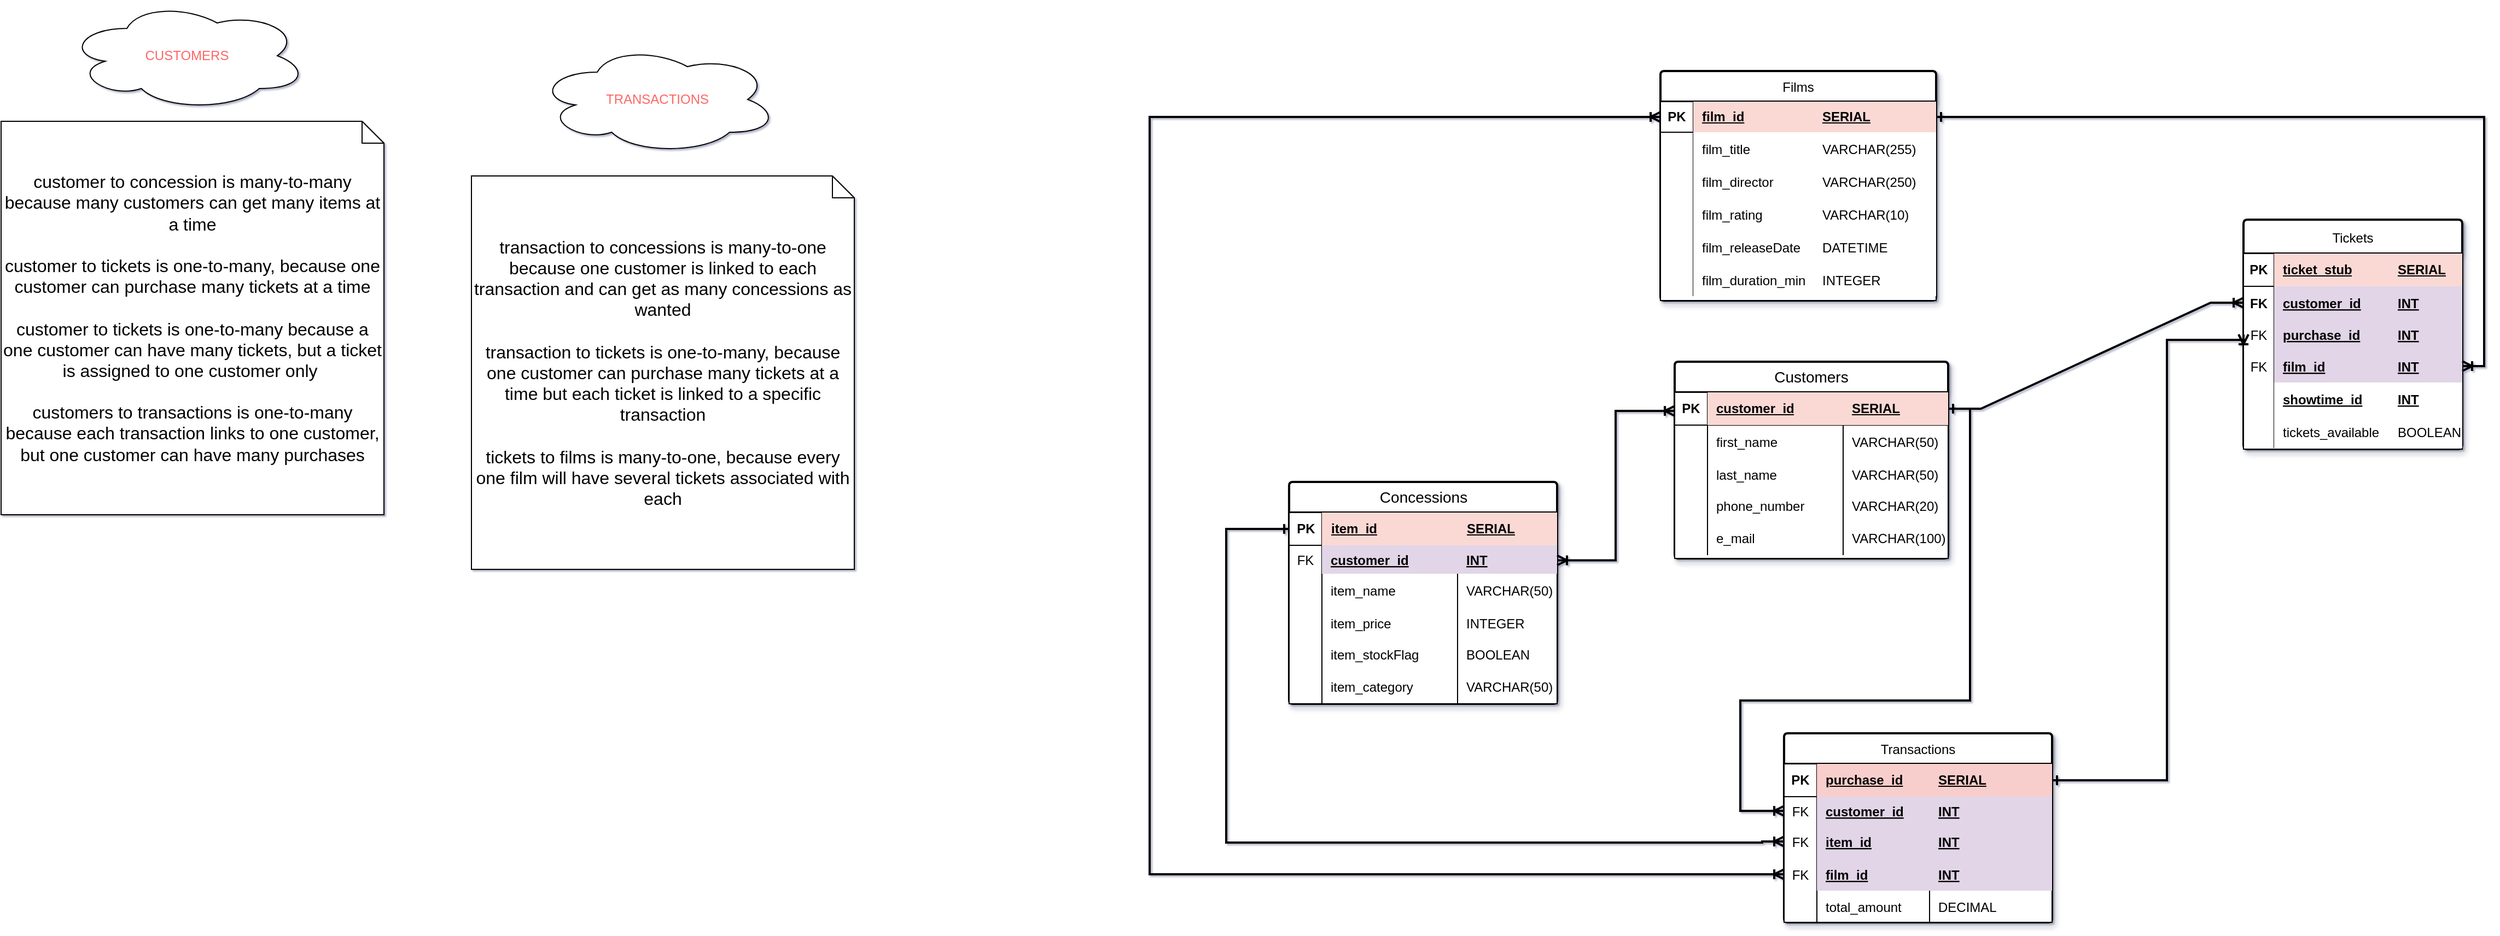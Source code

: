 <mxfile version="24.3.1" type="device">
  <diagram name="Page-1" id="Vcl4QkmsITG5C5KjoyE-">
    <mxGraphModel dx="6514" dy="2514" grid="1" gridSize="10" guides="1" tooltips="1" connect="1" arrows="1" fold="1" page="0" pageScale="1" pageWidth="850" pageHeight="1100" math="0" shadow="1">
      <root>
        <mxCell id="0" />
        <mxCell id="1" parent="0" />
        <mxCell id="CMCCV1AC_7-21UZMtYnl-94" value="&lt;span style=&quot;font-size: 12px;&quot;&gt;Tickets&lt;/span&gt;" style="swimlane;childLayout=stackLayout;horizontal=1;startSize=31;horizontalStack=0;rounded=1;fontSize=14;fontStyle=0;strokeWidth=2;resizeParent=0;resizeLast=1;shadow=1;dashed=0;align=center;arcSize=4;whiteSpace=wrap;html=1;" parent="1" vertex="1">
          <mxGeometry x="-1910" y="-970" width="200" height="210" as="geometry" />
        </mxCell>
        <mxCell id="CMCCV1AC_7-21UZMtYnl-18" value="" style="shape=table;startSize=0;container=1;collapsible=1;childLayout=tableLayout;fixedRows=1;rowLines=0;fontStyle=0;align=center;resizeLast=1;collapsible=0;" parent="CMCCV1AC_7-21UZMtYnl-94" vertex="1">
          <mxGeometry y="31" width="200" height="179" as="geometry" />
        </mxCell>
        <mxCell id="CMCCV1AC_7-21UZMtYnl-19" value="" style="shape=tableRow;horizontal=0;startSize=0;swimlaneHead=0;swimlaneBody=0;fillColor=none;collapsible=0;dropTarget=0;points=[[0,0.5],[1,0.5]];portConstraint=eastwest;top=0;left=0;right=0;bottom=1;" parent="CMCCV1AC_7-21UZMtYnl-18" vertex="1">
          <mxGeometry width="200" height="30" as="geometry" />
        </mxCell>
        <mxCell id="CMCCV1AC_7-21UZMtYnl-20" value="PK" style="shape=partialRectangle;connectable=0;fillColor=none;top=0;left=0;bottom=0;right=0;fontStyle=1;overflow=hidden;whiteSpace=wrap;html=1;" parent="CMCCV1AC_7-21UZMtYnl-19" vertex="1">
          <mxGeometry width="28.0" height="30" as="geometry">
            <mxRectangle width="28.0" height="30" as="alternateBounds" />
          </mxGeometry>
        </mxCell>
        <mxCell id="CMCCV1AC_7-21UZMtYnl-21" value="ticket_stub" style="shape=partialRectangle;connectable=0;fillColor=#fad9d5;top=0;left=0;bottom=0;right=0;align=left;spacingLeft=6;fontStyle=5;overflow=hidden;whiteSpace=wrap;html=1;strokeColor=#ae4132;" parent="CMCCV1AC_7-21UZMtYnl-19" vertex="1">
          <mxGeometry x="28.0" width="105.0" height="30" as="geometry">
            <mxRectangle width="105.0" height="30" as="alternateBounds" />
          </mxGeometry>
        </mxCell>
        <mxCell id="EfB_3PXfnWtVIMFOBo5a-264" value="SERIAL" style="shape=partialRectangle;connectable=0;fillColor=#fad9d5;top=0;left=0;bottom=0;right=0;align=left;spacingLeft=6;fontStyle=5;overflow=hidden;whiteSpace=wrap;html=1;strokeColor=#ae4132;" parent="CMCCV1AC_7-21UZMtYnl-19" vertex="1">
          <mxGeometry x="133" width="67" height="30" as="geometry">
            <mxRectangle width="67" height="30" as="alternateBounds" />
          </mxGeometry>
        </mxCell>
        <mxCell id="CMCCV1AC_7-21UZMtYnl-213" value="" style="shape=tableRow;horizontal=0;startSize=0;swimlaneHead=0;swimlaneBody=0;fillColor=none;collapsible=0;dropTarget=0;points=[[0,0.5],[1,0.5]];portConstraint=eastwest;top=0;left=0;right=0;bottom=0;" parent="CMCCV1AC_7-21UZMtYnl-18" vertex="1">
          <mxGeometry y="30" width="200" height="30" as="geometry" />
        </mxCell>
        <mxCell id="CMCCV1AC_7-21UZMtYnl-214" value="FK" style="shape=partialRectangle;connectable=0;fillColor=none;top=0;left=0;bottom=0;right=0;editable=1;overflow=hidden;fontStyle=1" parent="CMCCV1AC_7-21UZMtYnl-213" vertex="1">
          <mxGeometry width="28.0" height="30" as="geometry">
            <mxRectangle width="28.0" height="30" as="alternateBounds" />
          </mxGeometry>
        </mxCell>
        <mxCell id="CMCCV1AC_7-21UZMtYnl-215" value="customer_id" style="shape=partialRectangle;connectable=0;fillColor=#e1d5e7;top=0;left=0;bottom=0;right=0;align=left;spacingLeft=6;overflow=hidden;fontStyle=5;strokeColor=#9673a6;" parent="CMCCV1AC_7-21UZMtYnl-213" vertex="1">
          <mxGeometry x="28.0" width="105.0" height="30" as="geometry">
            <mxRectangle width="105.0" height="30" as="alternateBounds" />
          </mxGeometry>
        </mxCell>
        <mxCell id="EfB_3PXfnWtVIMFOBo5a-265" value="INT" style="shape=partialRectangle;connectable=0;fillColor=#e1d5e7;top=0;left=0;bottom=0;right=0;align=left;spacingLeft=6;overflow=hidden;fontStyle=5;strokeColor=#9673a6;" parent="CMCCV1AC_7-21UZMtYnl-213" vertex="1">
          <mxGeometry x="133" width="67" height="30" as="geometry">
            <mxRectangle width="67" height="30" as="alternateBounds" />
          </mxGeometry>
        </mxCell>
        <mxCell id="CMCCV1AC_7-21UZMtYnl-216" value="" style="shape=tableRow;horizontal=0;startSize=0;swimlaneHead=0;swimlaneBody=0;fillColor=none;collapsible=0;dropTarget=0;points=[[0,0.5],[1,0.5]];portConstraint=eastwest;top=0;left=0;right=0;bottom=0;" parent="CMCCV1AC_7-21UZMtYnl-18" vertex="1">
          <mxGeometry y="60" width="200" height="28" as="geometry" />
        </mxCell>
        <mxCell id="CMCCV1AC_7-21UZMtYnl-217" value="FK" style="shape=partialRectangle;connectable=0;fillColor=none;top=0;left=0;bottom=0;right=0;editable=1;overflow=hidden;perimeterSpacing=2;strokeWidth=2;" parent="CMCCV1AC_7-21UZMtYnl-216" vertex="1">
          <mxGeometry width="28.0" height="28" as="geometry">
            <mxRectangle width="28.0" height="28" as="alternateBounds" />
          </mxGeometry>
        </mxCell>
        <mxCell id="CMCCV1AC_7-21UZMtYnl-218" value="purchase_id" style="shape=partialRectangle;connectable=0;fillColor=#e1d5e7;top=0;left=0;bottom=0;right=0;align=left;spacingLeft=6;overflow=hidden;strokeColor=#9673a6;fontStyle=5" parent="CMCCV1AC_7-21UZMtYnl-216" vertex="1">
          <mxGeometry x="28.0" width="105.0" height="28" as="geometry">
            <mxRectangle width="105.0" height="28" as="alternateBounds" />
          </mxGeometry>
        </mxCell>
        <mxCell id="EfB_3PXfnWtVIMFOBo5a-266" value="INT" style="shape=partialRectangle;connectable=0;fillColor=#e1d5e7;top=0;left=0;bottom=0;right=0;align=left;spacingLeft=6;overflow=hidden;strokeColor=#9673a6;fontStyle=5" parent="CMCCV1AC_7-21UZMtYnl-216" vertex="1">
          <mxGeometry x="133" width="67" height="28" as="geometry">
            <mxRectangle width="67" height="28" as="alternateBounds" />
          </mxGeometry>
        </mxCell>
        <mxCell id="CMCCV1AC_7-21UZMtYnl-222" value="" style="shape=tableRow;horizontal=0;startSize=0;swimlaneHead=0;swimlaneBody=0;fillColor=none;collapsible=0;dropTarget=0;points=[[0,0.5],[1,0.5]];portConstraint=eastwest;top=0;left=0;right=0;bottom=0;" parent="CMCCV1AC_7-21UZMtYnl-18" vertex="1">
          <mxGeometry y="88" width="200" height="30" as="geometry" />
        </mxCell>
        <mxCell id="CMCCV1AC_7-21UZMtYnl-223" value="FK" style="shape=partialRectangle;connectable=0;fillColor=none;top=0;left=0;bottom=0;right=0;editable=1;overflow=hidden;" parent="CMCCV1AC_7-21UZMtYnl-222" vertex="1">
          <mxGeometry width="28.0" height="30" as="geometry">
            <mxRectangle width="28.0" height="30" as="alternateBounds" />
          </mxGeometry>
        </mxCell>
        <mxCell id="CMCCV1AC_7-21UZMtYnl-224" value="film_id" style="shape=partialRectangle;connectable=0;fillColor=#e1d5e7;top=0;left=0;bottom=0;right=0;align=left;spacingLeft=6;overflow=hidden;fontStyle=5;strokeColor=#9673a6;" parent="CMCCV1AC_7-21UZMtYnl-222" vertex="1">
          <mxGeometry x="28.0" width="105.0" height="30" as="geometry">
            <mxRectangle width="105.0" height="30" as="alternateBounds" />
          </mxGeometry>
        </mxCell>
        <mxCell id="EfB_3PXfnWtVIMFOBo5a-267" value="INT" style="shape=partialRectangle;connectable=0;fillColor=#e1d5e7;top=0;left=0;bottom=0;right=0;align=left;spacingLeft=6;overflow=hidden;fontStyle=5;strokeColor=#9673a6;" parent="CMCCV1AC_7-21UZMtYnl-222" vertex="1">
          <mxGeometry x="133" width="67" height="30" as="geometry">
            <mxRectangle width="67" height="30" as="alternateBounds" />
          </mxGeometry>
        </mxCell>
        <mxCell id="CMCCV1AC_7-21UZMtYnl-225" value="" style="shape=tableRow;horizontal=0;startSize=0;swimlaneHead=0;swimlaneBody=0;fillColor=none;collapsible=0;dropTarget=0;points=[[0,0.5],[1,0.5]];portConstraint=eastwest;top=0;left=0;right=0;bottom=0;" parent="CMCCV1AC_7-21UZMtYnl-18" vertex="1">
          <mxGeometry y="118" width="200" height="30" as="geometry" />
        </mxCell>
        <mxCell id="CMCCV1AC_7-21UZMtYnl-226" value="" style="shape=partialRectangle;connectable=0;fillColor=none;top=0;left=0;bottom=0;right=0;editable=1;overflow=hidden;" parent="CMCCV1AC_7-21UZMtYnl-225" vertex="1">
          <mxGeometry width="28.0" height="30" as="geometry">
            <mxRectangle width="28.0" height="30" as="alternateBounds" />
          </mxGeometry>
        </mxCell>
        <mxCell id="CMCCV1AC_7-21UZMtYnl-227" value="showtime_id" style="shape=partialRectangle;connectable=0;top=0;left=0;bottom=0;right=0;align=left;spacingLeft=6;overflow=hidden;fontStyle=5" parent="CMCCV1AC_7-21UZMtYnl-225" vertex="1">
          <mxGeometry x="28.0" width="105.0" height="30" as="geometry">
            <mxRectangle width="105.0" height="30" as="alternateBounds" />
          </mxGeometry>
        </mxCell>
        <mxCell id="EfB_3PXfnWtVIMFOBo5a-268" value="INT" style="shape=partialRectangle;connectable=0;top=0;left=0;bottom=0;right=0;align=left;spacingLeft=6;overflow=hidden;fontStyle=5" parent="CMCCV1AC_7-21UZMtYnl-225" vertex="1">
          <mxGeometry x="133" width="67" height="30" as="geometry">
            <mxRectangle width="67" height="30" as="alternateBounds" />
          </mxGeometry>
        </mxCell>
        <mxCell id="EfB_3PXfnWtVIMFOBo5a-60" value="" style="shape=tableRow;horizontal=0;startSize=0;swimlaneHead=0;swimlaneBody=0;fillColor=none;collapsible=0;dropTarget=0;points=[[0,0.5],[1,0.5]];portConstraint=eastwest;top=0;left=0;right=0;bottom=0;" parent="CMCCV1AC_7-21UZMtYnl-18" vertex="1">
          <mxGeometry y="148" width="200" height="30" as="geometry" />
        </mxCell>
        <mxCell id="EfB_3PXfnWtVIMFOBo5a-61" value="" style="shape=partialRectangle;connectable=0;fillColor=none;top=0;left=0;bottom=0;right=0;editable=1;overflow=hidden;" parent="EfB_3PXfnWtVIMFOBo5a-60" vertex="1">
          <mxGeometry width="28.0" height="30" as="geometry">
            <mxRectangle width="28.0" height="30" as="alternateBounds" />
          </mxGeometry>
        </mxCell>
        <mxCell id="EfB_3PXfnWtVIMFOBo5a-62" value="tickets_available" style="shape=partialRectangle;connectable=0;top=0;left=0;bottom=0;right=0;align=left;spacingLeft=6;overflow=hidden;fontStyle=0" parent="EfB_3PXfnWtVIMFOBo5a-60" vertex="1">
          <mxGeometry x="28.0" width="105.0" height="30" as="geometry">
            <mxRectangle width="105.0" height="30" as="alternateBounds" />
          </mxGeometry>
        </mxCell>
        <mxCell id="EfB_3PXfnWtVIMFOBo5a-269" value="BOOLEAN" style="shape=partialRectangle;connectable=0;top=0;left=0;bottom=0;right=0;align=left;spacingLeft=6;overflow=hidden;fontStyle=0" parent="EfB_3PXfnWtVIMFOBo5a-60" vertex="1">
          <mxGeometry x="133" width="67" height="30" as="geometry">
            <mxRectangle width="67" height="30" as="alternateBounds" />
          </mxGeometry>
        </mxCell>
        <mxCell id="CMCCV1AC_7-21UZMtYnl-95" value="&lt;span style=&quot;font-size: 12px;&quot;&gt;Films&lt;/span&gt;" style="swimlane;childLayout=stackLayout;horizontal=1;startSize=28;horizontalStack=0;rounded=1;fontSize=14;fontStyle=0;strokeWidth=2;resizeParent=0;resizeLast=1;shadow=1;dashed=0;align=center;arcSize=4;whiteSpace=wrap;html=1;" parent="1" vertex="1">
          <mxGeometry x="-2443" y="-1106" width="252" height="210" as="geometry">
            <mxRectangle x="-1407" y="-385" width="70" height="50" as="alternateBounds" />
          </mxGeometry>
        </mxCell>
        <mxCell id="CMCCV1AC_7-21UZMtYnl-176" value="" style="shape=table;startSize=0;container=1;collapsible=1;childLayout=tableLayout;fixedRows=1;rowLines=0;fontStyle=0;align=center;resizeLast=1;collapsible=0;whiteSpace=wrap;html=1;" parent="CMCCV1AC_7-21UZMtYnl-95" vertex="1">
          <mxGeometry y="28" width="252" height="182" as="geometry" />
        </mxCell>
        <mxCell id="CMCCV1AC_7-21UZMtYnl-11" value="" style="shape=tableRow;horizontal=0;startSize=0;swimlaneHead=0;swimlaneBody=0;fillColor=none;collapsible=0;dropTarget=0;points=[[0,0.5],[1,0.5]];portConstraint=eastwest;top=0;left=0;right=0;bottom=1;" parent="CMCCV1AC_7-21UZMtYnl-176" vertex="1">
          <mxGeometry width="252" height="28" as="geometry" />
        </mxCell>
        <mxCell id="CMCCV1AC_7-21UZMtYnl-12" value="PK" style="shape=partialRectangle;connectable=0;fillColor=none;top=0;left=0;bottom=0;right=0;fontStyle=1;overflow=hidden;whiteSpace=wrap;html=1;" parent="CMCCV1AC_7-21UZMtYnl-11" vertex="1">
          <mxGeometry width="30" height="28" as="geometry">
            <mxRectangle width="30" height="28" as="alternateBounds" />
          </mxGeometry>
        </mxCell>
        <mxCell id="CMCCV1AC_7-21UZMtYnl-13" value="film_id" style="shape=partialRectangle;connectable=0;fillColor=#fad9d5;top=0;left=0;bottom=0;right=0;align=left;spacingLeft=6;fontStyle=5;overflow=hidden;whiteSpace=wrap;html=1;strokeColor=#ae4132;" parent="CMCCV1AC_7-21UZMtYnl-11" vertex="1">
          <mxGeometry x="30" width="110" height="28" as="geometry">
            <mxRectangle width="110" height="28" as="alternateBounds" />
          </mxGeometry>
        </mxCell>
        <mxCell id="EfB_3PXfnWtVIMFOBo5a-270" value="SERIAL" style="shape=partialRectangle;connectable=0;fillColor=#fad9d5;top=0;left=0;bottom=0;right=0;align=left;spacingLeft=6;fontStyle=5;overflow=hidden;whiteSpace=wrap;html=1;strokeColor=#ae4132;" parent="CMCCV1AC_7-21UZMtYnl-11" vertex="1">
          <mxGeometry x="140" width="112" height="28" as="geometry">
            <mxRectangle width="112" height="28" as="alternateBounds" />
          </mxGeometry>
        </mxCell>
        <mxCell id="CMCCV1AC_7-21UZMtYnl-177" value="" style="shape=tableRow;horizontal=0;startSize=0;swimlaneHead=0;swimlaneBody=0;fillColor=none;collapsible=0;dropTarget=0;points=[[0,0.5],[1,0.5]];portConstraint=eastwest;top=0;left=0;right=0;bottom=0;" parent="CMCCV1AC_7-21UZMtYnl-176" vertex="1">
          <mxGeometry y="28" width="252" height="30" as="geometry" />
        </mxCell>
        <mxCell id="CMCCV1AC_7-21UZMtYnl-178" value="" style="shape=partialRectangle;connectable=0;fillColor=none;top=0;left=0;bottom=0;right=0;editable=1;overflow=hidden;" parent="CMCCV1AC_7-21UZMtYnl-177" vertex="1">
          <mxGeometry width="30" height="30" as="geometry">
            <mxRectangle width="30" height="30" as="alternateBounds" />
          </mxGeometry>
        </mxCell>
        <mxCell id="CMCCV1AC_7-21UZMtYnl-179" value="film_title" style="shape=partialRectangle;connectable=0;top=0;left=0;bottom=0;right=0;align=left;spacingLeft=6;overflow=hidden;" parent="CMCCV1AC_7-21UZMtYnl-177" vertex="1">
          <mxGeometry x="30" width="110" height="30" as="geometry">
            <mxRectangle width="110" height="30" as="alternateBounds" />
          </mxGeometry>
        </mxCell>
        <mxCell id="EfB_3PXfnWtVIMFOBo5a-271" value="VARCHAR(255)" style="shape=partialRectangle;connectable=0;top=0;left=0;bottom=0;right=0;align=left;spacingLeft=6;overflow=hidden;" parent="CMCCV1AC_7-21UZMtYnl-177" vertex="1">
          <mxGeometry x="140" width="112" height="30" as="geometry">
            <mxRectangle width="112" height="30" as="alternateBounds" />
          </mxGeometry>
        </mxCell>
        <mxCell id="CMCCV1AC_7-21UZMtYnl-180" value="" style="shape=tableRow;horizontal=0;startSize=0;swimlaneHead=0;swimlaneBody=0;fillColor=none;collapsible=0;dropTarget=0;points=[[0,0.5],[1,0.5]];portConstraint=eastwest;top=0;left=0;right=0;bottom=0;" parent="CMCCV1AC_7-21UZMtYnl-176" vertex="1">
          <mxGeometry y="58" width="252" height="30" as="geometry" />
        </mxCell>
        <mxCell id="CMCCV1AC_7-21UZMtYnl-181" value="" style="shape=partialRectangle;connectable=0;fillColor=none;top=0;left=0;bottom=0;right=0;editable=1;overflow=hidden;" parent="CMCCV1AC_7-21UZMtYnl-180" vertex="1">
          <mxGeometry width="30" height="30" as="geometry">
            <mxRectangle width="30" height="30" as="alternateBounds" />
          </mxGeometry>
        </mxCell>
        <mxCell id="CMCCV1AC_7-21UZMtYnl-182" value="film_director" style="shape=partialRectangle;connectable=0;top=0;left=0;bottom=0;right=0;align=left;spacingLeft=6;overflow=hidden;" parent="CMCCV1AC_7-21UZMtYnl-180" vertex="1">
          <mxGeometry x="30" width="110" height="30" as="geometry">
            <mxRectangle width="110" height="30" as="alternateBounds" />
          </mxGeometry>
        </mxCell>
        <mxCell id="EfB_3PXfnWtVIMFOBo5a-272" value="VARCHAR(250)" style="shape=partialRectangle;connectable=0;top=0;left=0;bottom=0;right=0;align=left;spacingLeft=6;overflow=hidden;" parent="CMCCV1AC_7-21UZMtYnl-180" vertex="1">
          <mxGeometry x="140" width="112" height="30" as="geometry">
            <mxRectangle width="112" height="30" as="alternateBounds" />
          </mxGeometry>
        </mxCell>
        <mxCell id="CMCCV1AC_7-21UZMtYnl-183" value="" style="shape=tableRow;horizontal=0;startSize=0;swimlaneHead=0;swimlaneBody=0;fillColor=none;collapsible=0;dropTarget=0;points=[[0,0.5],[1,0.5]];portConstraint=eastwest;top=0;left=0;right=0;bottom=0;" parent="CMCCV1AC_7-21UZMtYnl-176" vertex="1">
          <mxGeometry y="88" width="252" height="30" as="geometry" />
        </mxCell>
        <mxCell id="CMCCV1AC_7-21UZMtYnl-184" value="" style="shape=partialRectangle;connectable=0;fillColor=none;top=0;left=0;bottom=0;right=0;editable=1;overflow=hidden;" parent="CMCCV1AC_7-21UZMtYnl-183" vertex="1">
          <mxGeometry width="30" height="30" as="geometry">
            <mxRectangle width="30" height="30" as="alternateBounds" />
          </mxGeometry>
        </mxCell>
        <mxCell id="CMCCV1AC_7-21UZMtYnl-185" value="film_rating" style="shape=partialRectangle;connectable=0;top=0;left=0;bottom=0;right=0;align=left;spacingLeft=6;overflow=hidden;" parent="CMCCV1AC_7-21UZMtYnl-183" vertex="1">
          <mxGeometry x="30" width="110" height="30" as="geometry">
            <mxRectangle width="110" height="30" as="alternateBounds" />
          </mxGeometry>
        </mxCell>
        <mxCell id="EfB_3PXfnWtVIMFOBo5a-273" value="VARCHAR(10)" style="shape=partialRectangle;connectable=0;top=0;left=0;bottom=0;right=0;align=left;spacingLeft=6;overflow=hidden;" parent="CMCCV1AC_7-21UZMtYnl-183" vertex="1">
          <mxGeometry x="140" width="112" height="30" as="geometry">
            <mxRectangle width="112" height="30" as="alternateBounds" />
          </mxGeometry>
        </mxCell>
        <mxCell id="CMCCV1AC_7-21UZMtYnl-186" value="" style="shape=tableRow;horizontal=0;startSize=0;swimlaneHead=0;swimlaneBody=0;fillColor=none;collapsible=0;dropTarget=0;points=[[0,0.5],[1,0.5]];portConstraint=eastwest;top=0;left=0;right=0;bottom=0;" parent="CMCCV1AC_7-21UZMtYnl-176" vertex="1">
          <mxGeometry y="118" width="252" height="30" as="geometry" />
        </mxCell>
        <mxCell id="CMCCV1AC_7-21UZMtYnl-187" value="" style="shape=partialRectangle;connectable=0;fillColor=none;top=0;left=0;bottom=0;right=0;editable=1;overflow=hidden;" parent="CMCCV1AC_7-21UZMtYnl-186" vertex="1">
          <mxGeometry width="30" height="30" as="geometry">
            <mxRectangle width="30" height="30" as="alternateBounds" />
          </mxGeometry>
        </mxCell>
        <mxCell id="CMCCV1AC_7-21UZMtYnl-188" value="film_releaseDate" style="shape=partialRectangle;connectable=0;top=0;left=0;bottom=0;right=0;align=left;spacingLeft=6;overflow=hidden;" parent="CMCCV1AC_7-21UZMtYnl-186" vertex="1">
          <mxGeometry x="30" width="110" height="30" as="geometry">
            <mxRectangle width="110" height="30" as="alternateBounds" />
          </mxGeometry>
        </mxCell>
        <mxCell id="EfB_3PXfnWtVIMFOBo5a-274" value="DATETIME" style="shape=partialRectangle;connectable=0;top=0;left=0;bottom=0;right=0;align=left;spacingLeft=6;overflow=hidden;" parent="CMCCV1AC_7-21UZMtYnl-186" vertex="1">
          <mxGeometry x="140" width="112" height="30" as="geometry">
            <mxRectangle width="112" height="30" as="alternateBounds" />
          </mxGeometry>
        </mxCell>
        <mxCell id="CMCCV1AC_7-21UZMtYnl-189" value="" style="shape=tableRow;horizontal=0;startSize=0;swimlaneHead=0;swimlaneBody=0;fillColor=none;collapsible=0;dropTarget=0;points=[[0,0.5],[1,0.5]];portConstraint=eastwest;top=0;left=0;right=0;bottom=0;" parent="CMCCV1AC_7-21UZMtYnl-176" vertex="1">
          <mxGeometry y="148" width="252" height="30" as="geometry" />
        </mxCell>
        <mxCell id="CMCCV1AC_7-21UZMtYnl-190" value="" style="shape=partialRectangle;connectable=0;fillColor=none;top=0;left=0;bottom=0;right=0;editable=1;overflow=hidden;" parent="CMCCV1AC_7-21UZMtYnl-189" vertex="1">
          <mxGeometry width="30" height="30" as="geometry">
            <mxRectangle width="30" height="30" as="alternateBounds" />
          </mxGeometry>
        </mxCell>
        <mxCell id="CMCCV1AC_7-21UZMtYnl-191" value="film_duration_min" style="shape=partialRectangle;connectable=0;top=0;left=0;bottom=0;right=0;align=left;spacingLeft=6;overflow=hidden;" parent="CMCCV1AC_7-21UZMtYnl-189" vertex="1">
          <mxGeometry x="30" width="110" height="30" as="geometry">
            <mxRectangle width="110" height="30" as="alternateBounds" />
          </mxGeometry>
        </mxCell>
        <mxCell id="EfB_3PXfnWtVIMFOBo5a-275" value="INTEGER" style="shape=partialRectangle;connectable=0;top=0;left=0;bottom=0;right=0;align=left;spacingLeft=6;overflow=hidden;" parent="CMCCV1AC_7-21UZMtYnl-189" vertex="1">
          <mxGeometry x="140" width="112" height="30" as="geometry">
            <mxRectangle width="112" height="30" as="alternateBounds" />
          </mxGeometry>
        </mxCell>
        <mxCell id="CMCCV1AC_7-21UZMtYnl-96" value="&lt;span style=&quot;font-size: 12px;&quot;&gt;Transactions&lt;/span&gt;" style="swimlane;childLayout=stackLayout;horizontal=1;startSize=28;horizontalStack=0;rounded=1;fontSize=14;fontStyle=0;strokeWidth=2;resizeParent=0;resizeLast=1;shadow=1;dashed=0;align=center;arcSize=4;whiteSpace=wrap;html=1;" parent="1" vertex="1">
          <mxGeometry x="-2330" y="-500" width="245" height="173" as="geometry" />
        </mxCell>
        <mxCell id="EfB_3PXfnWtVIMFOBo5a-17" value="" style="shape=table;startSize=0;container=1;collapsible=1;childLayout=tableLayout;fixedRows=1;rowLines=0;fontStyle=0;align=center;resizeLast=1;collapsible=0;" parent="CMCCV1AC_7-21UZMtYnl-96" vertex="1">
          <mxGeometry y="28" width="245" height="145" as="geometry" />
        </mxCell>
        <mxCell id="EfB_3PXfnWtVIMFOBo5a-18" value="" style="shape=tableRow;horizontal=0;startSize=0;swimlaneHead=0;swimlaneBody=0;fillColor=none;collapsible=0;dropTarget=0;points=[[0,0.5],[1,0.5]];portConstraint=eastwest;top=0;left=0;right=0;bottom=1;" parent="EfB_3PXfnWtVIMFOBo5a-17" vertex="1">
          <mxGeometry width="245" height="30" as="geometry" />
        </mxCell>
        <mxCell id="EfB_3PXfnWtVIMFOBo5a-19" value="PK" style="shape=partialRectangle;connectable=0;fillColor=none;top=0;left=0;bottom=0;right=0;fontStyle=1;overflow=hidden;whiteSpace=wrap;html=1;" parent="EfB_3PXfnWtVIMFOBo5a-18" vertex="1">
          <mxGeometry width="30" height="30" as="geometry">
            <mxRectangle width="30" height="30" as="alternateBounds" />
          </mxGeometry>
        </mxCell>
        <mxCell id="EfB_3PXfnWtVIMFOBo5a-20" value="purchase_id" style="shape=partialRectangle;connectable=0;fillColor=#f8cecc;top=0;left=0;bottom=0;right=0;align=left;spacingLeft=6;fontStyle=5;overflow=hidden;whiteSpace=wrap;html=1;strokeColor=#b85450;" parent="EfB_3PXfnWtVIMFOBo5a-18" vertex="1">
          <mxGeometry x="30" width="103" height="30" as="geometry">
            <mxRectangle width="103" height="30" as="alternateBounds" />
          </mxGeometry>
        </mxCell>
        <mxCell id="EfB_3PXfnWtVIMFOBo5a-186" value="SERIAL" style="shape=partialRectangle;connectable=0;fillColor=#f8cecc;top=0;left=0;bottom=0;right=0;align=left;spacingLeft=6;fontStyle=5;overflow=hidden;whiteSpace=wrap;html=1;strokeColor=#b85450;" parent="EfB_3PXfnWtVIMFOBo5a-18" vertex="1">
          <mxGeometry x="133" width="112" height="30" as="geometry">
            <mxRectangle width="112" height="30" as="alternateBounds" />
          </mxGeometry>
        </mxCell>
        <mxCell id="EfB_3PXfnWtVIMFOBo5a-2" value="" style="shape=tableRow;horizontal=0;startSize=0;swimlaneHead=0;swimlaneBody=0;fillColor=none;collapsible=0;dropTarget=0;points=[[0,0.5],[1,0.5]];portConstraint=eastwest;top=0;left=0;right=0;bottom=0;" parent="EfB_3PXfnWtVIMFOBo5a-17" vertex="1">
          <mxGeometry y="30" width="245" height="26" as="geometry" />
        </mxCell>
        <mxCell id="EfB_3PXfnWtVIMFOBo5a-3" value="FK" style="shape=partialRectangle;connectable=0;fillColor=none;top=0;left=0;bottom=0;right=0;editable=1;overflow=hidden;" parent="EfB_3PXfnWtVIMFOBo5a-2" vertex="1">
          <mxGeometry width="30" height="26" as="geometry">
            <mxRectangle width="30" height="26" as="alternateBounds" />
          </mxGeometry>
        </mxCell>
        <mxCell id="EfB_3PXfnWtVIMFOBo5a-4" value="customer_id" style="shape=partialRectangle;connectable=0;fillColor=#e1d5e7;top=0;left=0;bottom=0;right=0;align=left;spacingLeft=6;overflow=hidden;fontStyle=5;strokeColor=#9673a6;" parent="EfB_3PXfnWtVIMFOBo5a-2" vertex="1">
          <mxGeometry x="30" width="103" height="26" as="geometry">
            <mxRectangle width="103" height="26" as="alternateBounds" />
          </mxGeometry>
        </mxCell>
        <mxCell id="EfB_3PXfnWtVIMFOBo5a-187" value="INT" style="shape=partialRectangle;connectable=0;fillColor=#e1d5e7;top=0;left=0;bottom=0;right=0;align=left;spacingLeft=6;overflow=hidden;fontStyle=5;strokeColor=#9673a6;" parent="EfB_3PXfnWtVIMFOBo5a-2" vertex="1">
          <mxGeometry x="133" width="112" height="26" as="geometry">
            <mxRectangle width="112" height="26" as="alternateBounds" />
          </mxGeometry>
        </mxCell>
        <mxCell id="EfB_3PXfnWtVIMFOBo5a-27" value="" style="shape=tableRow;horizontal=0;startSize=0;swimlaneHead=0;swimlaneBody=0;fillColor=none;collapsible=0;dropTarget=0;points=[[0,0.5],[1,0.5]];portConstraint=eastwest;top=0;left=0;right=0;bottom=0;" parent="EfB_3PXfnWtVIMFOBo5a-17" vertex="1">
          <mxGeometry y="56" width="245" height="30" as="geometry" />
        </mxCell>
        <mxCell id="EfB_3PXfnWtVIMFOBo5a-28" value="FK" style="shape=partialRectangle;connectable=0;fillColor=none;top=0;left=0;bottom=0;right=0;editable=1;overflow=hidden;" parent="EfB_3PXfnWtVIMFOBo5a-27" vertex="1">
          <mxGeometry width="30" height="30" as="geometry">
            <mxRectangle width="30" height="30" as="alternateBounds" />
          </mxGeometry>
        </mxCell>
        <mxCell id="EfB_3PXfnWtVIMFOBo5a-29" value="item_id" style="shape=partialRectangle;connectable=0;fillColor=#e1d5e7;top=0;left=0;bottom=0;right=0;align=left;spacingLeft=6;overflow=hidden;fontStyle=5;strokeColor=#9673a6;" parent="EfB_3PXfnWtVIMFOBo5a-27" vertex="1">
          <mxGeometry x="30" width="103" height="30" as="geometry">
            <mxRectangle width="103" height="30" as="alternateBounds" />
          </mxGeometry>
        </mxCell>
        <mxCell id="EfB_3PXfnWtVIMFOBo5a-190" value="INT" style="shape=partialRectangle;connectable=0;fillColor=#e1d5e7;top=0;left=0;bottom=0;right=0;align=left;spacingLeft=6;overflow=hidden;fontStyle=5;strokeColor=#9673a6;" parent="EfB_3PXfnWtVIMFOBo5a-27" vertex="1">
          <mxGeometry x="133" width="112" height="30" as="geometry">
            <mxRectangle width="112" height="30" as="alternateBounds" />
          </mxGeometry>
        </mxCell>
        <mxCell id="EfB_3PXfnWtVIMFOBo5a-21" value="" style="shape=tableRow;horizontal=0;startSize=0;swimlaneHead=0;swimlaneBody=0;fillColor=none;collapsible=0;dropTarget=0;points=[[0,0.5],[1,0.5]];portConstraint=eastwest;top=0;left=0;right=0;bottom=0;" parent="EfB_3PXfnWtVIMFOBo5a-17" vertex="1">
          <mxGeometry y="86" width="245" height="30" as="geometry" />
        </mxCell>
        <mxCell id="EfB_3PXfnWtVIMFOBo5a-22" value="FK" style="shape=partialRectangle;connectable=0;fillColor=none;top=0;left=0;bottom=0;right=0;editable=1;overflow=hidden;" parent="EfB_3PXfnWtVIMFOBo5a-21" vertex="1">
          <mxGeometry width="30" height="30" as="geometry">
            <mxRectangle width="30" height="30" as="alternateBounds" />
          </mxGeometry>
        </mxCell>
        <mxCell id="EfB_3PXfnWtVIMFOBo5a-23" value="film_id" style="shape=partialRectangle;connectable=0;fillColor=#e1d5e7;top=0;left=0;bottom=0;right=0;align=left;spacingLeft=6;overflow=hidden;strokeColor=#9673a6;fontStyle=5" parent="EfB_3PXfnWtVIMFOBo5a-21" vertex="1">
          <mxGeometry x="30" width="103" height="30" as="geometry">
            <mxRectangle width="103" height="30" as="alternateBounds" />
          </mxGeometry>
        </mxCell>
        <mxCell id="EfB_3PXfnWtVIMFOBo5a-188" value="INT" style="shape=partialRectangle;connectable=0;fillColor=#e1d5e7;top=0;left=0;bottom=0;right=0;align=left;spacingLeft=6;overflow=hidden;strokeColor=#9673a6;fontStyle=5" parent="EfB_3PXfnWtVIMFOBo5a-21" vertex="1">
          <mxGeometry x="133" width="112" height="30" as="geometry">
            <mxRectangle width="112" height="30" as="alternateBounds" />
          </mxGeometry>
        </mxCell>
        <mxCell id="EfB_3PXfnWtVIMFOBo5a-30" value="" style="shape=tableRow;horizontal=0;startSize=0;swimlaneHead=0;swimlaneBody=0;fillColor=none;collapsible=0;dropTarget=0;points=[[0,0.5],[1,0.5]];portConstraint=eastwest;top=0;left=0;right=0;bottom=0;" parent="EfB_3PXfnWtVIMFOBo5a-17" vertex="1">
          <mxGeometry y="116" width="245" height="29" as="geometry" />
        </mxCell>
        <mxCell id="EfB_3PXfnWtVIMFOBo5a-31" value="" style="shape=partialRectangle;connectable=0;fillColor=none;top=0;left=0;bottom=0;right=0;editable=1;overflow=hidden;" parent="EfB_3PXfnWtVIMFOBo5a-30" vertex="1">
          <mxGeometry width="30" height="29" as="geometry">
            <mxRectangle width="30" height="29" as="alternateBounds" />
          </mxGeometry>
        </mxCell>
        <mxCell id="EfB_3PXfnWtVIMFOBo5a-32" value="total_amount" style="shape=partialRectangle;connectable=0;fillColor=none;top=0;left=0;bottom=0;right=0;align=left;spacingLeft=6;overflow=hidden;" parent="EfB_3PXfnWtVIMFOBo5a-30" vertex="1">
          <mxGeometry x="30" width="103" height="29" as="geometry">
            <mxRectangle width="103" height="29" as="alternateBounds" />
          </mxGeometry>
        </mxCell>
        <mxCell id="EfB_3PXfnWtVIMFOBo5a-191" value="DECIMAL" style="shape=partialRectangle;connectable=0;fillColor=none;top=0;left=0;bottom=0;right=0;align=left;spacingLeft=6;overflow=hidden;" parent="EfB_3PXfnWtVIMFOBo5a-30" vertex="1">
          <mxGeometry x="133" width="112" height="29" as="geometry">
            <mxRectangle width="112" height="29" as="alternateBounds" />
          </mxGeometry>
        </mxCell>
        <mxCell id="CMCCV1AC_7-21UZMtYnl-97" value="Concessions" style="swimlane;childLayout=stackLayout;horizontal=1;startSize=28;horizontalStack=0;rounded=1;fontSize=14;fontStyle=0;strokeWidth=2;resizeParent=0;resizeLast=1;shadow=1;dashed=0;align=center;arcSize=4;whiteSpace=wrap;html=1;" parent="1" vertex="1">
          <mxGeometry x="-2782.5" y="-730" width="245" height="203" as="geometry">
            <mxRectangle x="-1778" y="-497" width="119" height="35" as="alternateBounds" />
          </mxGeometry>
        </mxCell>
        <mxCell id="CMCCV1AC_7-21UZMtYnl-14" value="" style="shape=table;startSize=0;container=1;collapsible=1;childLayout=tableLayout;fixedRows=1;rowLines=0;fontStyle=0;align=center;resizeLast=1;collapsible=0;" parent="CMCCV1AC_7-21UZMtYnl-97" vertex="1">
          <mxGeometry y="28" width="245" height="175" as="geometry" />
        </mxCell>
        <mxCell id="CMCCV1AC_7-21UZMtYnl-15" value="" style="shape=tableRow;horizontal=0;startSize=0;swimlaneHead=0;swimlaneBody=0;fillColor=none;collapsible=0;dropTarget=0;points=[[0,0.5],[1,0.5]];portConstraint=eastwest;top=0;left=0;right=0;bottom=1;" parent="CMCCV1AC_7-21UZMtYnl-14" vertex="1">
          <mxGeometry width="245" height="30" as="geometry" />
        </mxCell>
        <mxCell id="CMCCV1AC_7-21UZMtYnl-16" value="PK" style="shape=partialRectangle;connectable=0;fillColor=none;top=0;left=0;bottom=0;right=0;fontStyle=1;overflow=hidden;whiteSpace=wrap;html=1;" parent="CMCCV1AC_7-21UZMtYnl-15" vertex="1">
          <mxGeometry width="30" height="30" as="geometry">
            <mxRectangle width="30" height="30" as="alternateBounds" />
          </mxGeometry>
        </mxCell>
        <mxCell id="CMCCV1AC_7-21UZMtYnl-17" value="item_id" style="shape=partialRectangle;connectable=0;fillColor=#fad9d5;top=0;left=0;bottom=0;right=0;align=left;spacingLeft=6;fontStyle=5;overflow=hidden;whiteSpace=wrap;html=1;strokeColor=#ae4132;strokeWidth=2;shadow=0;" parent="CMCCV1AC_7-21UZMtYnl-15" vertex="1">
          <mxGeometry x="30" width="124" height="30" as="geometry">
            <mxRectangle width="124" height="30" as="alternateBounds" />
          </mxGeometry>
        </mxCell>
        <mxCell id="EfB_3PXfnWtVIMFOBo5a-172" value="SERIAL" style="shape=partialRectangle;connectable=0;fillColor=#fad9d5;top=0;left=0;bottom=0;right=0;align=left;spacingLeft=6;fontStyle=5;overflow=hidden;whiteSpace=wrap;html=1;strokeColor=#ae4132;strokeWidth=2;shadow=0;" parent="CMCCV1AC_7-21UZMtYnl-15" vertex="1">
          <mxGeometry x="154" width="91" height="30" as="geometry">
            <mxRectangle width="91" height="30" as="alternateBounds" />
          </mxGeometry>
        </mxCell>
        <mxCell id="CMCCV1AC_7-21UZMtYnl-164" value="" style="shape=tableRow;horizontal=0;startSize=0;swimlaneHead=0;swimlaneBody=0;fillColor=none;collapsible=0;dropTarget=0;points=[[0,0.5],[1,0.5]];portConstraint=eastwest;top=0;left=0;right=0;bottom=0;" parent="CMCCV1AC_7-21UZMtYnl-14" vertex="1">
          <mxGeometry y="30" width="245" height="26" as="geometry" />
        </mxCell>
        <mxCell id="CMCCV1AC_7-21UZMtYnl-165" value="FK" style="shape=partialRectangle;connectable=0;fillColor=none;top=0;left=0;bottom=0;right=0;editable=1;overflow=hidden;" parent="CMCCV1AC_7-21UZMtYnl-164" vertex="1">
          <mxGeometry width="30" height="26" as="geometry">
            <mxRectangle width="30" height="26" as="alternateBounds" />
          </mxGeometry>
        </mxCell>
        <mxCell id="CMCCV1AC_7-21UZMtYnl-166" value="customer_id" style="shape=partialRectangle;connectable=0;fillColor=#e1d5e7;top=0;left=0;bottom=0;right=0;align=left;spacingLeft=6;overflow=hidden;fontStyle=5;strokeColor=#000000;strokeWidth=2;perimeterSpacing=0;" parent="CMCCV1AC_7-21UZMtYnl-164" vertex="1">
          <mxGeometry x="30" width="124" height="26" as="geometry">
            <mxRectangle width="124" height="26" as="alternateBounds" />
          </mxGeometry>
        </mxCell>
        <mxCell id="EfB_3PXfnWtVIMFOBo5a-173" value="INT" style="shape=partialRectangle;connectable=0;fillColor=#e1d5e7;top=0;left=0;bottom=0;right=0;align=left;spacingLeft=6;overflow=hidden;fontStyle=5;strokeColor=#9673a6;" parent="CMCCV1AC_7-21UZMtYnl-164" vertex="1">
          <mxGeometry x="154" width="91" height="26" as="geometry">
            <mxRectangle width="91" height="26" as="alternateBounds" />
          </mxGeometry>
        </mxCell>
        <mxCell id="CMCCV1AC_7-21UZMtYnl-160" value="" style="shape=tableRow;horizontal=0;startSize=0;swimlaneHead=0;swimlaneBody=0;fillColor=none;collapsible=0;dropTarget=0;points=[[0,0.5],[1,0.5]];portConstraint=eastwest;top=0;left=0;right=0;bottom=0;" parent="CMCCV1AC_7-21UZMtYnl-14" vertex="1">
          <mxGeometry y="56" width="245" height="30" as="geometry" />
        </mxCell>
        <mxCell id="CMCCV1AC_7-21UZMtYnl-161" value="" style="shape=partialRectangle;connectable=0;fillColor=none;top=0;left=0;bottom=0;right=0;editable=1;overflow=hidden;" parent="CMCCV1AC_7-21UZMtYnl-160" vertex="1">
          <mxGeometry width="30" height="30" as="geometry">
            <mxRectangle width="30" height="30" as="alternateBounds" />
          </mxGeometry>
        </mxCell>
        <mxCell id="CMCCV1AC_7-21UZMtYnl-162" value="item_name" style="shape=partialRectangle;connectable=0;fillColor=none;top=0;left=0;bottom=0;right=0;align=left;spacingLeft=6;overflow=hidden;" parent="CMCCV1AC_7-21UZMtYnl-160" vertex="1">
          <mxGeometry x="30" width="124" height="30" as="geometry">
            <mxRectangle width="124" height="30" as="alternateBounds" />
          </mxGeometry>
        </mxCell>
        <mxCell id="EfB_3PXfnWtVIMFOBo5a-174" value="VARCHAR(50)" style="shape=partialRectangle;connectable=0;fillColor=none;top=0;left=0;bottom=0;right=0;align=left;spacingLeft=6;overflow=hidden;" parent="CMCCV1AC_7-21UZMtYnl-160" vertex="1">
          <mxGeometry x="154" width="91" height="30" as="geometry">
            <mxRectangle width="91" height="30" as="alternateBounds" />
          </mxGeometry>
        </mxCell>
        <mxCell id="CMCCV1AC_7-21UZMtYnl-156" value="" style="shape=tableRow;horizontal=0;startSize=0;swimlaneHead=0;swimlaneBody=0;fillColor=none;collapsible=0;dropTarget=0;points=[[0,0.5],[1,0.5]];portConstraint=eastwest;top=0;left=0;right=0;bottom=0;" parent="CMCCV1AC_7-21UZMtYnl-14" vertex="1">
          <mxGeometry y="86" width="245" height="30" as="geometry" />
        </mxCell>
        <mxCell id="CMCCV1AC_7-21UZMtYnl-157" value="" style="shape=partialRectangle;connectable=0;fillColor=none;top=0;left=0;bottom=0;right=0;editable=1;overflow=hidden;" parent="CMCCV1AC_7-21UZMtYnl-156" vertex="1">
          <mxGeometry width="30" height="30" as="geometry">
            <mxRectangle width="30" height="30" as="alternateBounds" />
          </mxGeometry>
        </mxCell>
        <mxCell id="CMCCV1AC_7-21UZMtYnl-158" value="item_price" style="shape=partialRectangle;connectable=0;fillColor=none;top=0;left=0;bottom=0;right=0;align=left;spacingLeft=6;overflow=hidden;" parent="CMCCV1AC_7-21UZMtYnl-156" vertex="1">
          <mxGeometry x="30" width="124" height="30" as="geometry">
            <mxRectangle width="124" height="30" as="alternateBounds" />
          </mxGeometry>
        </mxCell>
        <mxCell id="EfB_3PXfnWtVIMFOBo5a-175" value="INTEGER" style="shape=partialRectangle;connectable=0;fillColor=none;top=0;left=0;bottom=0;right=0;align=left;spacingLeft=6;overflow=hidden;" parent="CMCCV1AC_7-21UZMtYnl-156" vertex="1">
          <mxGeometry x="154" width="91" height="30" as="geometry">
            <mxRectangle width="91" height="30" as="alternateBounds" />
          </mxGeometry>
        </mxCell>
        <mxCell id="CMCCV1AC_7-21UZMtYnl-152" value="" style="shape=tableRow;horizontal=0;startSize=0;swimlaneHead=0;swimlaneBody=0;fillColor=none;collapsible=0;dropTarget=0;points=[[0,0.5],[1,0.5]];portConstraint=eastwest;top=0;left=0;right=0;bottom=0;" parent="CMCCV1AC_7-21UZMtYnl-14" vertex="1">
          <mxGeometry y="116" width="245" height="27" as="geometry" />
        </mxCell>
        <mxCell id="CMCCV1AC_7-21UZMtYnl-153" value="" style="shape=partialRectangle;connectable=0;fillColor=none;top=0;left=0;bottom=0;right=0;editable=1;overflow=hidden;" parent="CMCCV1AC_7-21UZMtYnl-152" vertex="1">
          <mxGeometry width="30" height="27" as="geometry">
            <mxRectangle width="30" height="27" as="alternateBounds" />
          </mxGeometry>
        </mxCell>
        <mxCell id="CMCCV1AC_7-21UZMtYnl-154" value="item_stockFlag" style="shape=partialRectangle;connectable=0;fillColor=none;top=0;left=0;bottom=0;right=0;align=left;spacingLeft=6;overflow=hidden;" parent="CMCCV1AC_7-21UZMtYnl-152" vertex="1">
          <mxGeometry x="30" width="124" height="27" as="geometry">
            <mxRectangle width="124" height="27" as="alternateBounds" />
          </mxGeometry>
        </mxCell>
        <mxCell id="EfB_3PXfnWtVIMFOBo5a-176" value="BOOLEAN" style="shape=partialRectangle;connectable=0;fillColor=none;top=0;left=0;bottom=0;right=0;align=left;spacingLeft=6;overflow=hidden;" parent="CMCCV1AC_7-21UZMtYnl-152" vertex="1">
          <mxGeometry x="154" width="91" height="27" as="geometry">
            <mxRectangle width="91" height="27" as="alternateBounds" />
          </mxGeometry>
        </mxCell>
        <mxCell id="EfB_3PXfnWtVIMFOBo5a-39" value="" style="shape=tableRow;horizontal=0;startSize=0;swimlaneHead=0;swimlaneBody=0;fillColor=none;collapsible=0;dropTarget=0;points=[[0,0.5],[1,0.5]];portConstraint=eastwest;top=0;left=0;right=0;bottom=0;" parent="CMCCV1AC_7-21UZMtYnl-14" vertex="1">
          <mxGeometry y="143" width="245" height="32" as="geometry" />
        </mxCell>
        <mxCell id="EfB_3PXfnWtVIMFOBo5a-40" value="" style="shape=partialRectangle;connectable=0;fillColor=none;top=0;left=0;bottom=0;right=0;editable=1;overflow=hidden;" parent="EfB_3PXfnWtVIMFOBo5a-39" vertex="1">
          <mxGeometry width="30" height="32" as="geometry">
            <mxRectangle width="30" height="32" as="alternateBounds" />
          </mxGeometry>
        </mxCell>
        <mxCell id="EfB_3PXfnWtVIMFOBo5a-41" value="item_category" style="shape=partialRectangle;connectable=0;fillColor=none;top=0;left=0;bottom=0;right=0;align=left;spacingLeft=6;overflow=hidden;" parent="EfB_3PXfnWtVIMFOBo5a-39" vertex="1">
          <mxGeometry x="30" width="124" height="32" as="geometry">
            <mxRectangle width="124" height="32" as="alternateBounds" />
          </mxGeometry>
        </mxCell>
        <mxCell id="EfB_3PXfnWtVIMFOBo5a-177" value="VARCHAR(50)" style="shape=partialRectangle;connectable=0;fillColor=none;top=0;left=0;bottom=0;right=0;align=left;spacingLeft=6;overflow=hidden;" parent="EfB_3PXfnWtVIMFOBo5a-39" vertex="1">
          <mxGeometry x="154" width="91" height="32" as="geometry">
            <mxRectangle width="91" height="32" as="alternateBounds" />
          </mxGeometry>
        </mxCell>
        <mxCell id="EfB_3PXfnWtVIMFOBo5a-238" value="Customers" style="swimlane;childLayout=stackLayout;horizontal=1;startSize=28;horizontalStack=0;rounded=1;fontSize=14;fontStyle=0;strokeWidth=2;resizeParent=0;resizeLast=1;shadow=1;dashed=0;align=center;arcSize=4;whiteSpace=wrap;html=1;" parent="1" vertex="1">
          <mxGeometry x="-2430" y="-840" width="250" height="180" as="geometry">
            <mxRectangle x="-1778" y="-497" width="119" height="35" as="alternateBounds" />
          </mxGeometry>
        </mxCell>
        <mxCell id="EfB_3PXfnWtVIMFOBo5a-239" value="" style="shape=table;startSize=0;container=1;collapsible=1;childLayout=tableLayout;fixedRows=1;rowLines=0;fontStyle=0;align=center;resizeLast=1;collapsible=0;" parent="EfB_3PXfnWtVIMFOBo5a-238" vertex="1">
          <mxGeometry y="28" width="250" height="152" as="geometry" />
        </mxCell>
        <mxCell id="EfB_3PXfnWtVIMFOBo5a-240" value="" style="shape=tableRow;horizontal=0;startSize=0;swimlaneHead=0;swimlaneBody=0;fillColor=none;collapsible=0;dropTarget=0;points=[[0,0.5],[1,0.5]];portConstraint=eastwest;top=0;left=0;right=0;bottom=1;" parent="EfB_3PXfnWtVIMFOBo5a-239" vertex="1">
          <mxGeometry width="250" height="30" as="geometry" />
        </mxCell>
        <mxCell id="EfB_3PXfnWtVIMFOBo5a-241" value="PK" style="shape=partialRectangle;connectable=0;fillColor=none;top=0;left=0;bottom=0;right=0;fontStyle=1;overflow=hidden;whiteSpace=wrap;html=1;" parent="EfB_3PXfnWtVIMFOBo5a-240" vertex="1">
          <mxGeometry width="30" height="30" as="geometry">
            <mxRectangle width="30" height="30" as="alternateBounds" />
          </mxGeometry>
        </mxCell>
        <mxCell id="EfB_3PXfnWtVIMFOBo5a-242" value="customer_id" style="shape=partialRectangle;connectable=0;fillColor=#fad9d5;top=0;left=0;bottom=0;right=0;align=left;spacingLeft=6;fontStyle=5;overflow=hidden;whiteSpace=wrap;html=1;strokeColor=#ae4132;strokeWidth=2;shadow=0;" parent="EfB_3PXfnWtVIMFOBo5a-240" vertex="1">
          <mxGeometry x="30" width="124" height="30" as="geometry">
            <mxRectangle width="124" height="30" as="alternateBounds" />
          </mxGeometry>
        </mxCell>
        <mxCell id="EfB_3PXfnWtVIMFOBo5a-243" value="SERIAL" style="shape=partialRectangle;connectable=0;fillColor=#fad9d5;top=0;left=0;bottom=0;right=0;align=left;spacingLeft=6;fontStyle=5;overflow=hidden;whiteSpace=wrap;html=1;strokeColor=#ae4132;strokeWidth=2;shadow=0;" parent="EfB_3PXfnWtVIMFOBo5a-240" vertex="1">
          <mxGeometry x="154" width="96" height="30" as="geometry">
            <mxRectangle width="96" height="30" as="alternateBounds" />
          </mxGeometry>
        </mxCell>
        <mxCell id="EfB_3PXfnWtVIMFOBo5a-248" value="" style="shape=tableRow;horizontal=0;startSize=0;swimlaneHead=0;swimlaneBody=0;fillColor=none;collapsible=0;dropTarget=0;points=[[0,0.5],[1,0.5]];portConstraint=eastwest;top=0;left=0;right=0;bottom=0;" parent="EfB_3PXfnWtVIMFOBo5a-239" vertex="1">
          <mxGeometry y="30" width="250" height="30" as="geometry" />
        </mxCell>
        <mxCell id="EfB_3PXfnWtVIMFOBo5a-249" value="" style="shape=partialRectangle;connectable=0;fillColor=none;top=0;left=0;bottom=0;right=0;editable=1;overflow=hidden;" parent="EfB_3PXfnWtVIMFOBo5a-248" vertex="1">
          <mxGeometry width="30" height="30" as="geometry">
            <mxRectangle width="30" height="30" as="alternateBounds" />
          </mxGeometry>
        </mxCell>
        <mxCell id="EfB_3PXfnWtVIMFOBo5a-250" value="first_name" style="shape=partialRectangle;connectable=0;fillColor=none;top=0;left=0;bottom=0;right=0;align=left;spacingLeft=6;overflow=hidden;" parent="EfB_3PXfnWtVIMFOBo5a-248" vertex="1">
          <mxGeometry x="30" width="124" height="30" as="geometry">
            <mxRectangle width="124" height="30" as="alternateBounds" />
          </mxGeometry>
        </mxCell>
        <mxCell id="EfB_3PXfnWtVIMFOBo5a-251" value="VARCHAR(50)" style="shape=partialRectangle;connectable=0;fillColor=none;top=0;left=0;bottom=0;right=0;align=left;spacingLeft=6;overflow=hidden;" parent="EfB_3PXfnWtVIMFOBo5a-248" vertex="1">
          <mxGeometry x="154" width="96" height="30" as="geometry">
            <mxRectangle width="96" height="30" as="alternateBounds" />
          </mxGeometry>
        </mxCell>
        <mxCell id="EfB_3PXfnWtVIMFOBo5a-252" value="" style="shape=tableRow;horizontal=0;startSize=0;swimlaneHead=0;swimlaneBody=0;fillColor=none;collapsible=0;dropTarget=0;points=[[0,0.5],[1,0.5]];portConstraint=eastwest;top=0;left=0;right=0;bottom=0;" parent="EfB_3PXfnWtVIMFOBo5a-239" vertex="1">
          <mxGeometry y="60" width="250" height="30" as="geometry" />
        </mxCell>
        <mxCell id="EfB_3PXfnWtVIMFOBo5a-253" value="" style="shape=partialRectangle;connectable=0;fillColor=none;top=0;left=0;bottom=0;right=0;editable=1;overflow=hidden;" parent="EfB_3PXfnWtVIMFOBo5a-252" vertex="1">
          <mxGeometry width="30" height="30" as="geometry">
            <mxRectangle width="30" height="30" as="alternateBounds" />
          </mxGeometry>
        </mxCell>
        <mxCell id="EfB_3PXfnWtVIMFOBo5a-254" value="last_name" style="shape=partialRectangle;connectable=0;fillColor=none;top=0;left=0;bottom=0;right=0;align=left;spacingLeft=6;overflow=hidden;" parent="EfB_3PXfnWtVIMFOBo5a-252" vertex="1">
          <mxGeometry x="30" width="124" height="30" as="geometry">
            <mxRectangle width="124" height="30" as="alternateBounds" />
          </mxGeometry>
        </mxCell>
        <mxCell id="EfB_3PXfnWtVIMFOBo5a-255" value="VARCHAR(50)" style="shape=partialRectangle;connectable=0;fillColor=none;top=0;left=0;bottom=0;right=0;align=left;spacingLeft=6;overflow=hidden;" parent="EfB_3PXfnWtVIMFOBo5a-252" vertex="1">
          <mxGeometry x="154" width="96" height="30" as="geometry">
            <mxRectangle width="96" height="30" as="alternateBounds" />
          </mxGeometry>
        </mxCell>
        <mxCell id="EfB_3PXfnWtVIMFOBo5a-256" value="" style="shape=tableRow;horizontal=0;startSize=0;swimlaneHead=0;swimlaneBody=0;fillColor=none;collapsible=0;dropTarget=0;points=[[0,0.5],[1,0.5]];portConstraint=eastwest;top=0;left=0;right=0;bottom=0;" parent="EfB_3PXfnWtVIMFOBo5a-239" vertex="1">
          <mxGeometry y="90" width="250" height="27" as="geometry" />
        </mxCell>
        <mxCell id="EfB_3PXfnWtVIMFOBo5a-257" value="" style="shape=partialRectangle;connectable=0;fillColor=none;top=0;left=0;bottom=0;right=0;editable=1;overflow=hidden;" parent="EfB_3PXfnWtVIMFOBo5a-256" vertex="1">
          <mxGeometry width="30" height="27" as="geometry">
            <mxRectangle width="30" height="27" as="alternateBounds" />
          </mxGeometry>
        </mxCell>
        <mxCell id="EfB_3PXfnWtVIMFOBo5a-258" value="phone_number" style="shape=partialRectangle;connectable=0;fillColor=none;top=0;left=0;bottom=0;right=0;align=left;spacingLeft=6;overflow=hidden;" parent="EfB_3PXfnWtVIMFOBo5a-256" vertex="1">
          <mxGeometry x="30" width="124" height="27" as="geometry">
            <mxRectangle width="124" height="27" as="alternateBounds" />
          </mxGeometry>
        </mxCell>
        <mxCell id="EfB_3PXfnWtVIMFOBo5a-259" value="VARCHAR(20)" style="shape=partialRectangle;connectable=0;fillColor=none;top=0;left=0;bottom=0;right=0;align=left;spacingLeft=6;overflow=hidden;" parent="EfB_3PXfnWtVIMFOBo5a-256" vertex="1">
          <mxGeometry x="154" width="96" height="27" as="geometry">
            <mxRectangle width="96" height="27" as="alternateBounds" />
          </mxGeometry>
        </mxCell>
        <mxCell id="EfB_3PXfnWtVIMFOBo5a-260" value="" style="shape=tableRow;horizontal=0;startSize=0;swimlaneHead=0;swimlaneBody=0;fillColor=none;collapsible=0;dropTarget=0;points=[[0,0.5],[1,0.5]];portConstraint=eastwest;top=0;left=0;right=0;bottom=0;" parent="EfB_3PXfnWtVIMFOBo5a-239" vertex="1">
          <mxGeometry y="117" width="250" height="32" as="geometry" />
        </mxCell>
        <mxCell id="EfB_3PXfnWtVIMFOBo5a-261" value="" style="shape=partialRectangle;connectable=0;fillColor=none;top=0;left=0;bottom=0;right=0;editable=1;overflow=hidden;" parent="EfB_3PXfnWtVIMFOBo5a-260" vertex="1">
          <mxGeometry width="30" height="32" as="geometry">
            <mxRectangle width="30" height="32" as="alternateBounds" />
          </mxGeometry>
        </mxCell>
        <mxCell id="EfB_3PXfnWtVIMFOBo5a-262" value="e_mail" style="shape=partialRectangle;connectable=0;fillColor=none;top=0;left=0;bottom=0;right=0;align=left;spacingLeft=6;overflow=hidden;" parent="EfB_3PXfnWtVIMFOBo5a-260" vertex="1">
          <mxGeometry x="30" width="124" height="32" as="geometry">
            <mxRectangle width="124" height="32" as="alternateBounds" />
          </mxGeometry>
        </mxCell>
        <mxCell id="EfB_3PXfnWtVIMFOBo5a-263" value="VARCHAR(100)" style="shape=partialRectangle;connectable=0;fillColor=none;top=0;left=0;bottom=0;right=0;align=left;spacingLeft=6;overflow=hidden;" parent="EfB_3PXfnWtVIMFOBo5a-260" vertex="1">
          <mxGeometry x="154" width="96" height="32" as="geometry">
            <mxRectangle width="96" height="32" as="alternateBounds" />
          </mxGeometry>
        </mxCell>
        <mxCell id="EfB_3PXfnWtVIMFOBo5a-285" value="" style="edgeStyle=entityRelationEdgeStyle;fontSize=12;html=1;endArrow=ERoneToMany;startArrow=ERone;rounded=0;exitX=1;exitY=0.5;exitDx=0;exitDy=0;entryX=0;entryY=0.5;entryDx=0;entryDy=0;endFill=0;startFill=0;strokeWidth=2;" parent="1" source="EfB_3PXfnWtVIMFOBo5a-240" target="CMCCV1AC_7-21UZMtYnl-213" edge="1">
          <mxGeometry width="100" height="100" relative="1" as="geometry">
            <mxPoint x="-2352" y="-614" as="sourcePoint" />
            <mxPoint x="-2252" y="-714" as="targetPoint" />
          </mxGeometry>
        </mxCell>
        <mxCell id="EfB_3PXfnWtVIMFOBo5a-287" style="edgeStyle=orthogonalEdgeStyle;rounded=0;orthogonalLoop=1;jettySize=auto;html=1;exitX=1;exitY=0.25;exitDx=0;exitDy=0;entryX=0;entryY=0.25;entryDx=0;entryDy=0;strokeWidth=2;startArrow=ERoneToMany;startFill=0;endArrow=ERoneToMany;endFill=0;" parent="1" source="CMCCV1AC_7-21UZMtYnl-14" target="EfB_3PXfnWtVIMFOBo5a-238" edge="1">
          <mxGeometry relative="1" as="geometry">
            <Array as="points">
              <mxPoint x="-2484" y="-658" />
              <mxPoint x="-2484" y="-795" />
            </Array>
          </mxGeometry>
        </mxCell>
        <mxCell id="fg0FSbsFVWLMXamP1TBd-1" style="edgeStyle=orthogonalEdgeStyle;rounded=0;orthogonalLoop=1;jettySize=auto;html=1;exitX=1;exitY=0.5;exitDx=0;exitDy=0;strokeWidth=2;startArrow=ERone;startFill=0;endArrow=ERoneToMany;endFill=0;entryX=1;entryY=0.5;entryDx=0;entryDy=0;" parent="1" source="CMCCV1AC_7-21UZMtYnl-11" target="CMCCV1AC_7-21UZMtYnl-222" edge="1">
          <mxGeometry relative="1" as="geometry">
            <mxPoint x="-1730" y="-606" as="targetPoint" />
          </mxGeometry>
        </mxCell>
        <mxCell id="fg0FSbsFVWLMXamP1TBd-2" value="" style="edgeStyle=orthogonalEdgeStyle;fontSize=12;html=1;endArrow=ERoneToMany;startArrow=ERone;rounded=0;exitX=1;exitY=0.5;exitDx=0;exitDy=0;endFill=0;startFill=0;strokeWidth=2;entryX=0;entryY=0.5;entryDx=0;entryDy=0;" parent="1" source="EfB_3PXfnWtVIMFOBo5a-240" target="EfB_3PXfnWtVIMFOBo5a-2" edge="1">
          <mxGeometry width="100" height="100" relative="1" as="geometry">
            <mxPoint x="-2140" y="-623" as="sourcePoint" />
            <mxPoint x="-2470" y="-530" as="targetPoint" />
            <Array as="points">
              <mxPoint x="-2160" y="-797" />
              <mxPoint x="-2160" y="-530" />
              <mxPoint x="-2370" y="-530" />
              <mxPoint x="-2370" y="-429" />
            </Array>
          </mxGeometry>
        </mxCell>
        <mxCell id="fg0FSbsFVWLMXamP1TBd-5" style="edgeStyle=orthogonalEdgeStyle;rounded=0;orthogonalLoop=1;jettySize=auto;html=1;exitX=0;exitY=0.5;exitDx=0;exitDy=0;strokeWidth=2;startArrow=ERoneToMany;startFill=0;endArrow=ERoneToMany;endFill=0;entryX=0;entryY=0.5;entryDx=0;entryDy=0;" parent="1" source="CMCCV1AC_7-21UZMtYnl-11" target="EfB_3PXfnWtVIMFOBo5a-21" edge="1">
          <mxGeometry relative="1" as="geometry">
            <mxPoint x="-2523" y="-1082" as="sourcePoint" />
            <mxPoint x="-2380" y="-370" as="targetPoint" />
            <Array as="points">
              <mxPoint x="-2910" y="-1064" />
              <mxPoint x="-2910" y="-371" />
            </Array>
          </mxGeometry>
        </mxCell>
        <mxCell id="fg0FSbsFVWLMXamP1TBd-6" style="edgeStyle=orthogonalEdgeStyle;rounded=0;orthogonalLoop=1;jettySize=auto;html=1;exitX=1;exitY=0.5;exitDx=0;exitDy=0;entryX=0;entryY=0.5;entryDx=0;entryDy=0;strokeWidth=2;startArrow=ERone;startFill=0;endArrow=ERoneToMany;endFill=0;" parent="1" source="EfB_3PXfnWtVIMFOBo5a-18" target="CMCCV1AC_7-21UZMtYnl-216" edge="1">
          <mxGeometry relative="1" as="geometry">
            <Array as="points">
              <mxPoint x="-1980" y="-457" />
              <mxPoint x="-1980" y="-860" />
              <mxPoint x="-1910" y="-860" />
            </Array>
          </mxGeometry>
        </mxCell>
        <mxCell id="fg0FSbsFVWLMXamP1TBd-7" style="edgeStyle=orthogonalEdgeStyle;rounded=0;orthogonalLoop=1;jettySize=auto;html=1;exitX=0;exitY=0.5;exitDx=0;exitDy=0;strokeWidth=2;startArrow=ERone;startFill=0;endArrow=ERoneToMany;endFill=0;entryX=0;entryY=0.5;entryDx=0;entryDy=0;" parent="1" source="CMCCV1AC_7-21UZMtYnl-15" target="EfB_3PXfnWtVIMFOBo5a-27" edge="1">
          <mxGeometry relative="1" as="geometry">
            <mxPoint x="-2368" y="-444" as="targetPoint" />
            <Array as="points">
              <mxPoint x="-2840" y="-687" />
              <mxPoint x="-2840" y="-400" />
              <mxPoint x="-2350" y="-400" />
            </Array>
            <mxPoint x="-2820.5" y="-760.0" as="sourcePoint" />
          </mxGeometry>
        </mxCell>
        <mxCell id="drKfjzYx4yAsWs6u8euX-7" value="&lt;font size=&quot;3&quot;&gt;transaction to concessions is many-to-one&lt;/font&gt;&lt;div&gt;&lt;font size=&quot;3&quot;&gt;because one customer is linked to each transaction and can get as many concessions as wanted&lt;/font&gt;&lt;/div&gt;&lt;div&gt;&lt;font size=&quot;3&quot;&gt;&lt;br&gt;&lt;/font&gt;&lt;/div&gt;&lt;div&gt;&lt;font size=&quot;3&quot;&gt;transaction to tickets is one-to-many, because one customer can purchase many tickets at a time but each ticket is linked to a specific transaction&lt;/font&gt;&lt;/div&gt;&lt;div&gt;&lt;font size=&quot;3&quot;&gt;&lt;br&gt;&lt;/font&gt;&lt;/div&gt;&lt;div&gt;&lt;font size=&quot;3&quot;&gt;tickets to films is many-to-one, because every one film will have several tickets associated with each&lt;/font&gt;&lt;/div&gt;" style="shape=note;size=20;whiteSpace=wrap;html=1;" vertex="1" parent="1">
          <mxGeometry x="-3530" y="-1010" width="350" height="360" as="geometry" />
        </mxCell>
        <mxCell id="drKfjzYx4yAsWs6u8euX-9" value="&lt;font size=&quot;3&quot;&gt;customer to concession is many-to-many&lt;/font&gt;&lt;div&gt;&lt;font size=&quot;3&quot;&gt;because many customers can get many items at a time&lt;/font&gt;&lt;/div&gt;&lt;div&gt;&lt;font size=&quot;3&quot;&gt;&lt;br&gt;&lt;/font&gt;&lt;/div&gt;&lt;div&gt;&lt;font size=&quot;3&quot;&gt;customer to tickets is one-to-many, because one customer can purchase many tickets at a time&lt;/font&gt;&lt;/div&gt;&lt;div&gt;&lt;font size=&quot;3&quot;&gt;&lt;br&gt;&lt;/font&gt;&lt;/div&gt;&lt;div&gt;&lt;font size=&quot;3&quot;&gt;customer to tickets is one-to-many because a one customer can have many tickets, but a ticket is assigned to one customer only&amp;nbsp;&lt;/font&gt;&lt;/div&gt;&lt;div&gt;&lt;font size=&quot;3&quot;&gt;&lt;br&gt;&lt;/font&gt;&lt;/div&gt;&lt;div&gt;&lt;font size=&quot;3&quot;&gt;customers to transactions is one-to-many because each transaction links to one customer, but one customer can have many purchases&lt;/font&gt;&lt;/div&gt;" style="shape=note;size=20;whiteSpace=wrap;html=1;" vertex="1" parent="1">
          <mxGeometry x="-3960" y="-1060" width="350" height="360" as="geometry" />
        </mxCell>
        <mxCell id="drKfjzYx4yAsWs6u8euX-10" value="&lt;font color=&quot;#ff6666&quot;&gt;CUSTOMERS&lt;/font&gt;" style="ellipse;shape=cloud;whiteSpace=wrap;html=1;align=center;" vertex="1" parent="1">
          <mxGeometry x="-3900" y="-1170" width="220" height="100" as="geometry" />
        </mxCell>
        <mxCell id="drKfjzYx4yAsWs6u8euX-11" value="&lt;font color=&quot;#ff6666&quot;&gt;TRANSACTIONS&lt;/font&gt;" style="ellipse;shape=cloud;whiteSpace=wrap;html=1;align=center;" vertex="1" parent="1">
          <mxGeometry x="-3470" y="-1130" width="220" height="100" as="geometry" />
        </mxCell>
      </root>
    </mxGraphModel>
  </diagram>
</mxfile>
